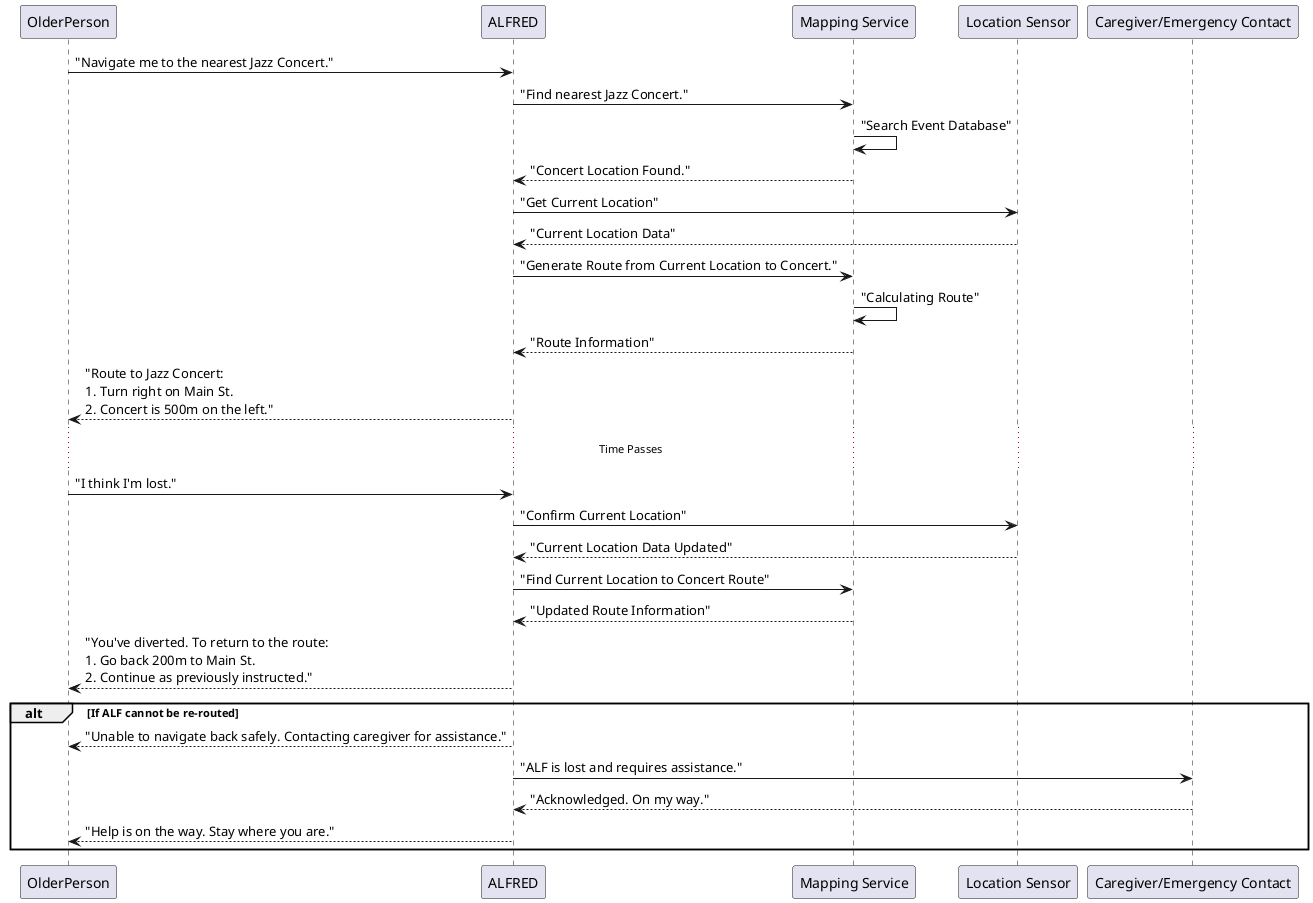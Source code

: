 @startuml
participant ALF as "OlderPerson"
participant ALFRED as "ALFRED"
participant MappingService as "Mapping Service"
participant LocationSensor as "Location Sensor"
participant Caregiver as "Caregiver/Emergency Contact"

ALF -> ALFRED: "Navigate me to the nearest Jazz Concert."
ALFRED -> MappingService: "Find nearest Jazz Concert."
MappingService -> MappingService: "Search Event Database"
MappingService --> ALFRED: "Concert Location Found."
ALFRED -> LocationSensor: "Get Current Location"
LocationSensor --> ALFRED: "Current Location Data"
ALFRED -> MappingService: "Generate Route from Current Location to Concert."
MappingService -> MappingService: "Calculating Route"
MappingService --> ALFRED: "Route Information"
ALFRED --> ALF: "Route to Jazz Concert: \n1. Turn right on Main St. \n2. Concert is 500m on the left."

... Time Passes ...

ALF -> ALFRED: "I think I'm lost."
ALFRED -> LocationSensor: "Confirm Current Location"
LocationSensor --> ALFRED: "Current Location Data Updated"
ALFRED -> MappingService: "Find Current Location to Concert Route"
MappingService --> ALFRED: "Updated Route Information"
ALFRED --> ALF: "You've diverted. To return to the route: \n1. Go back 200m to Main St. \n2. Continue as previously instructed."

alt If ALF cannot be re-routed
    ALFRED --> ALF: "Unable to navigate back safely. Contacting caregiver for assistance."
    ALFRED -> Caregiver: "ALF is lost and requires assistance."
    Caregiver --> ALFRED: "Acknowledged. On my way."
    ALFRED --> ALF: "Help is on the way. Stay where you are."
end

@enduml